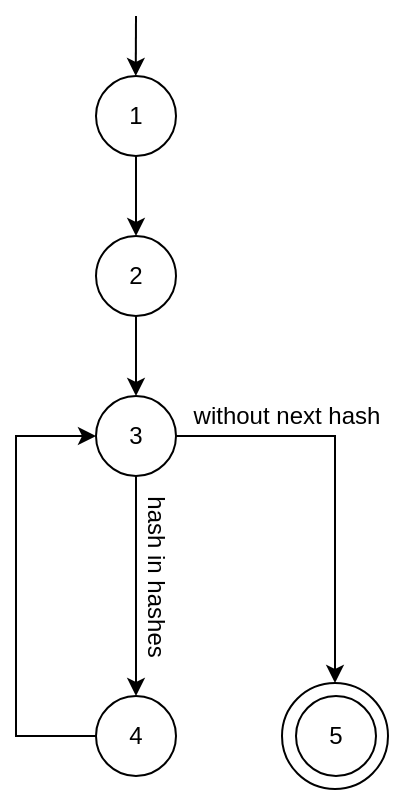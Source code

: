 <mxfile version="13.1.2" type="device"><diagram id="3CAK3vUH7mB9-TaF0ok5" name="Page-1"><mxGraphModel dx="331" dy="166" grid="1" gridSize="10" guides="1" tooltips="1" connect="1" arrows="1" fold="1" page="1" pageScale="1" pageWidth="291" pageHeight="413" math="0" shadow="0"><root><mxCell id="0"/><mxCell id="1" parent="0"/><mxCell id="m5U2p7Ahe_fT01eZj5Uj-1" value="" style="ellipse;whiteSpace=wrap;html=1;aspect=fixed;" vertex="1" parent="1"><mxGeometry x="173" y="343.5" width="53" height="53" as="geometry"/></mxCell><mxCell id="OQlCdWtivBqa6eVFSrwM-1" style="edgeStyle=orthogonalEdgeStyle;rounded=0;orthogonalLoop=1;jettySize=auto;html=1;exitX=0.5;exitY=1;exitDx=0;exitDy=0;entryX=0.5;entryY=0;entryDx=0;entryDy=0;" parent="1" source="kRw-BeH3F9be1RbnmdkP-1" target="kRw-BeH3F9be1RbnmdkP-2" edge="1"><mxGeometry relative="1" as="geometry"/></mxCell><mxCell id="kRw-BeH3F9be1RbnmdkP-1" value="1" style="ellipse;whiteSpace=wrap;html=1;aspect=fixed;" parent="1" vertex="1"><mxGeometry x="80" y="40" width="40" height="40" as="geometry"/></mxCell><mxCell id="OQlCdWtivBqa6eVFSrwM-2" style="edgeStyle=orthogonalEdgeStyle;rounded=0;orthogonalLoop=1;jettySize=auto;html=1;exitX=0.5;exitY=1;exitDx=0;exitDy=0;entryX=0.5;entryY=0;entryDx=0;entryDy=0;" parent="1" source="kRw-BeH3F9be1RbnmdkP-2" target="kRw-BeH3F9be1RbnmdkP-3" edge="1"><mxGeometry relative="1" as="geometry"/></mxCell><mxCell id="kRw-BeH3F9be1RbnmdkP-2" value="2" style="ellipse;whiteSpace=wrap;html=1;aspect=fixed;" parent="1" vertex="1"><mxGeometry x="80" y="120" width="40" height="40" as="geometry"/></mxCell><mxCell id="OQlCdWtivBqa6eVFSrwM-3" style="edgeStyle=orthogonalEdgeStyle;rounded=0;orthogonalLoop=1;jettySize=auto;html=1;exitX=0.5;exitY=1;exitDx=0;exitDy=0;entryX=0.5;entryY=0;entryDx=0;entryDy=0;" parent="1" source="kRw-BeH3F9be1RbnmdkP-3" target="kRw-BeH3F9be1RbnmdkP-4" edge="1"><mxGeometry relative="1" as="geometry"/></mxCell><mxCell id="OQlCdWtivBqa6eVFSrwM-5" style="edgeStyle=orthogonalEdgeStyle;rounded=0;orthogonalLoop=1;jettySize=auto;html=1;exitX=1;exitY=0.5;exitDx=0;exitDy=0;entryX=0.5;entryY=0;entryDx=0;entryDy=0;" parent="1" source="kRw-BeH3F9be1RbnmdkP-3" target="m5U2p7Ahe_fT01eZj5Uj-1" edge="1"><mxGeometry relative="1" as="geometry"><Array as="points"><mxPoint x="200" y="220"/></Array><mxPoint x="200" y="340" as="targetPoint"/></mxGeometry></mxCell><mxCell id="kRw-BeH3F9be1RbnmdkP-3" value="3" style="ellipse;whiteSpace=wrap;html=1;aspect=fixed;" parent="1" vertex="1"><mxGeometry x="80" y="200" width="40" height="40" as="geometry"/></mxCell><mxCell id="OQlCdWtivBqa6eVFSrwM-6" style="edgeStyle=orthogonalEdgeStyle;rounded=0;orthogonalLoop=1;jettySize=auto;html=1;exitX=0;exitY=0.5;exitDx=0;exitDy=0;entryX=0;entryY=0.5;entryDx=0;entryDy=0;" parent="1" source="kRw-BeH3F9be1RbnmdkP-4" target="kRw-BeH3F9be1RbnmdkP-3" edge="1"><mxGeometry relative="1" as="geometry"><Array as="points"><mxPoint x="40" y="370"/><mxPoint x="40" y="220"/></Array></mxGeometry></mxCell><mxCell id="kRw-BeH3F9be1RbnmdkP-4" value="4" style="ellipse;whiteSpace=wrap;html=1;aspect=fixed;" parent="1" vertex="1"><mxGeometry x="80" y="350" width="40" height="40" as="geometry"/></mxCell><mxCell id="OQlCdWtivBqa6eVFSrwM-4" value="5" style="ellipse;whiteSpace=wrap;html=1;aspect=fixed;" parent="1" vertex="1"><mxGeometry x="180" y="350" width="40" height="40" as="geometry"/></mxCell><mxCell id="OQlCdWtivBqa6eVFSrwM-7" value="hash in hashes" style="text;html=1;align=center;verticalAlign=middle;resizable=0;points=[];autosize=1;rotation=90;" parent="1" vertex="1"><mxGeometry x="60" y="280" width="100" height="20" as="geometry"/></mxCell><mxCell id="OQlCdWtivBqa6eVFSrwM-8" value="without next hash" style="text;html=1;align=center;verticalAlign=middle;resizable=0;points=[];autosize=1;rotation=0;" parent="1" vertex="1"><mxGeometry x="120" y="200" width="110" height="20" as="geometry"/></mxCell><mxCell id="m5U2p7Ahe_fT01eZj5Uj-2" style="edgeStyle=orthogonalEdgeStyle;rounded=0;orthogonalLoop=1;jettySize=auto;html=1;entryX=0.5;entryY=0;entryDx=0;entryDy=0;" edge="1" parent="1"><mxGeometry relative="1" as="geometry"><mxPoint x="100" y="10" as="sourcePoint"/><mxPoint x="99.88" y="40" as="targetPoint"/></mxGeometry></mxCell></root></mxGraphModel></diagram></mxfile>